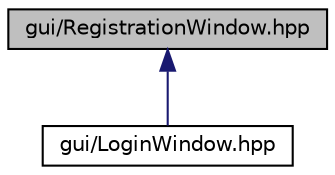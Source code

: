 digraph "gui/RegistrationWindow.hpp"
{
  edge [fontname="Helvetica",fontsize="10",labelfontname="Helvetica",labelfontsize="10"];
  node [fontname="Helvetica",fontsize="10",shape=record];
  Node1 [label="gui/RegistrationWindow.hpp",height=0.2,width=0.4,color="black", fillcolor="grey75", style="filled", fontcolor="black"];
  Node1 -> Node2 [dir="back",color="midnightblue",fontsize="10",style="solid",fontname="Helvetica"];
  Node2 [label="gui/LoginWindow.hpp",height=0.2,width=0.4,color="black", fillcolor="white", style="filled",URL="$LoginWindow_8hpp.html",tooltip="LoginWindow.hpp creating a GUI for login window and connection for checking the login password..."];
}
